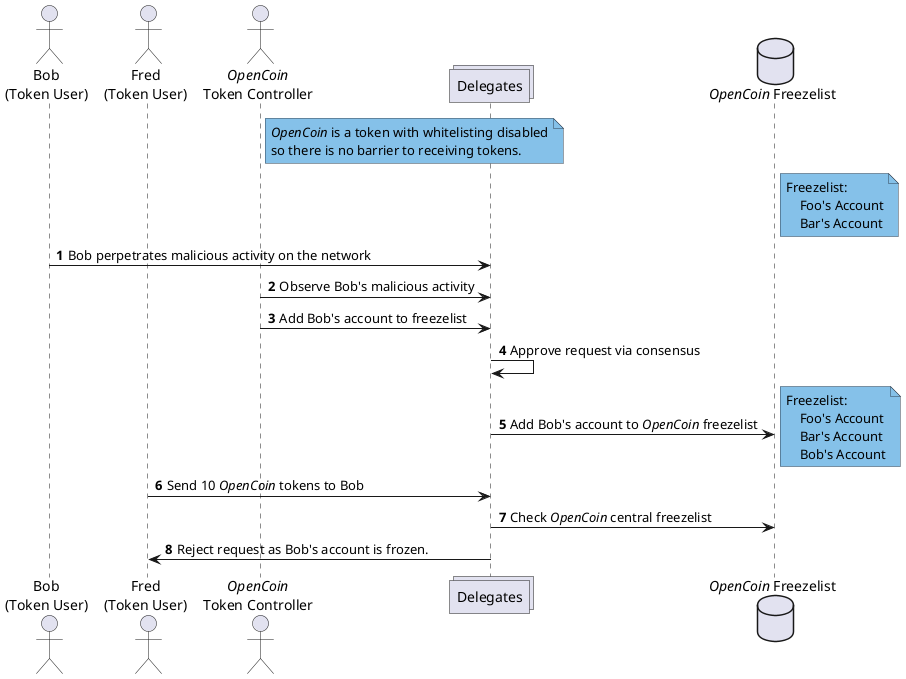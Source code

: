 @startuml

autonumber

skinparam NoteBackgroundColor #85C1E9
skinparam NoteBorderColor #2C3E50

actor "Bob\n(Token User)" as tu
actor "Fred\n(Token User)" as tu2
actor "//OpenCoin//\nToken Controller" as tc
note right of tc
    //OpenCoin// is a token with whitelisting disabled
    so there is no barrier to receiving tokens.
end note

collections "Delegates" as d
database "//OpenCoin// Freezelist" as fl

note right of fl
    Freezelist:
        Foo's Account
        Bar's Account
end note

tu -> d : Bob perpetrates malicious activity on the network
tc -> d : Observe Bob's malicious activity

tc -> d : Add Bob's account to freezelist
d -> d  : Approve request via consensus
d -> fl : Add Bob's account to //OpenCoin// freezelist
note right
    Freezelist:
        Foo's Account
        Bar's Account
        Bob's Account
end note

tu2 -> d : Send 10 //OpenCoin// tokens to Bob
d -> fl : Check //OpenCoin// central freezelist
d -> tu2 : Reject request as Bob's account is frozen.

@enduml
